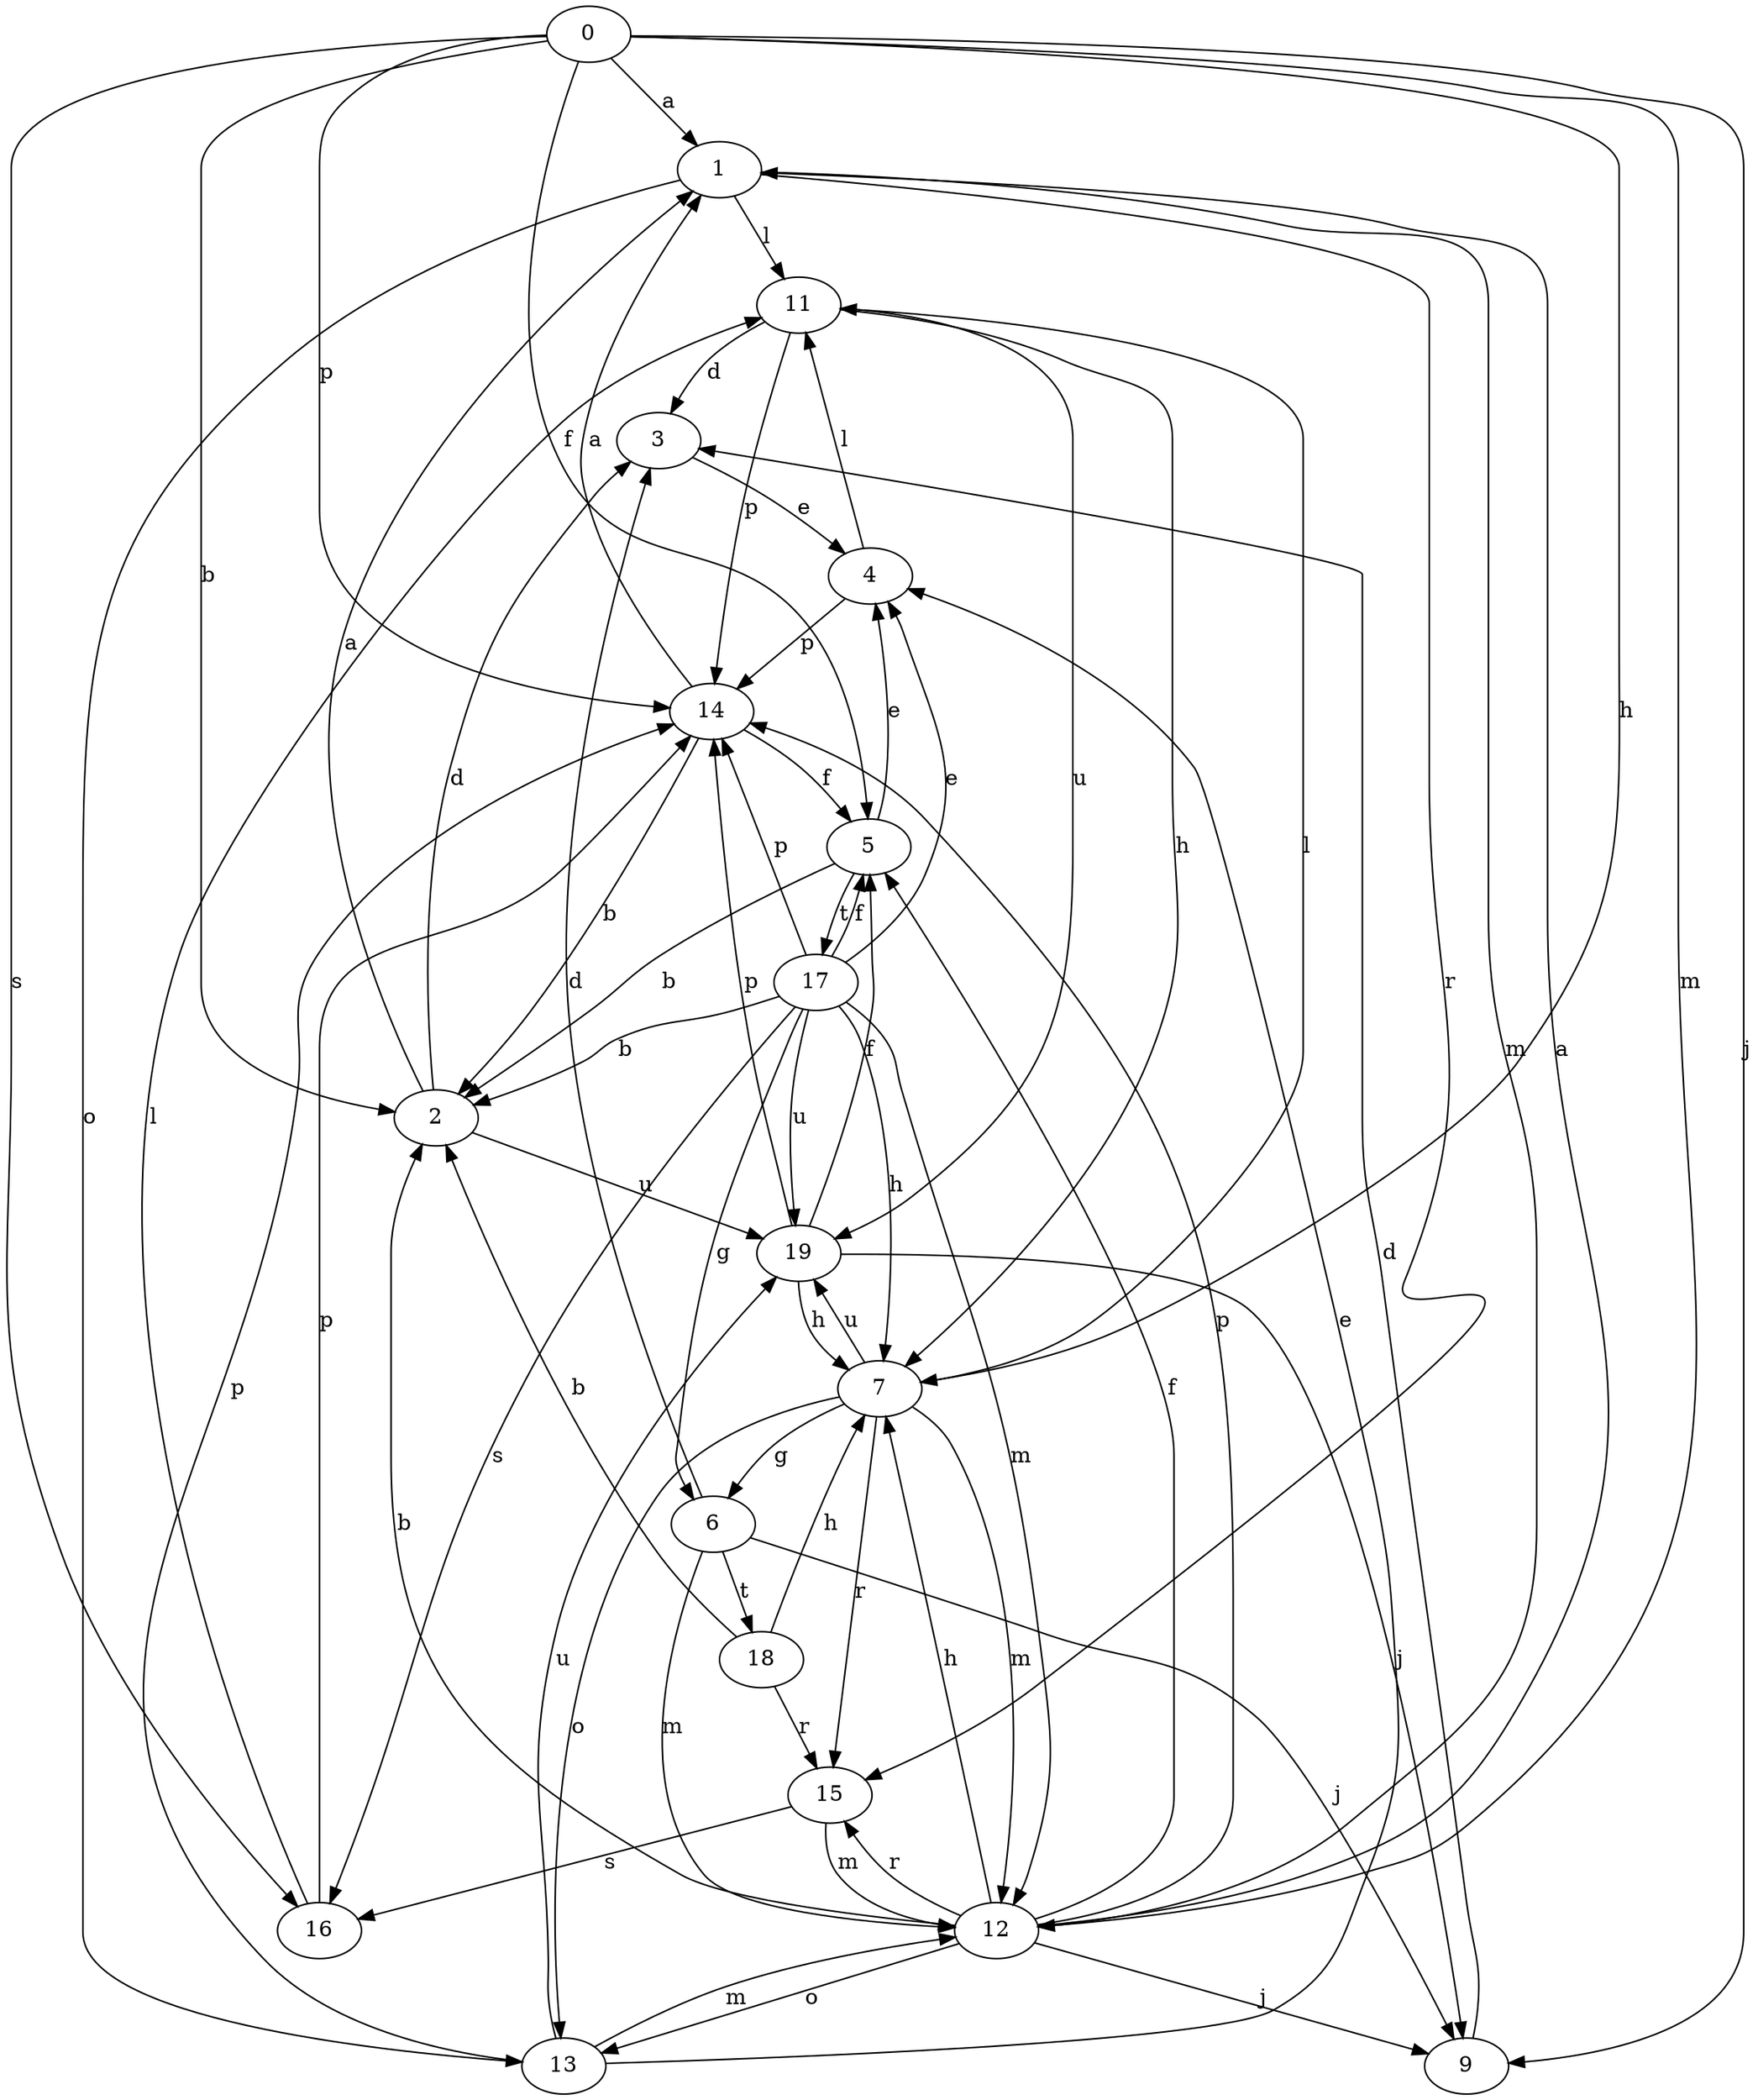 strict digraph  {
1;
2;
3;
4;
5;
6;
7;
9;
11;
12;
13;
0;
14;
15;
16;
17;
18;
19;
1 -> 11  [label=l];
1 -> 12  [label=m];
1 -> 13  [label=o];
1 -> 15  [label=r];
2 -> 1  [label=a];
2 -> 3  [label=d];
2 -> 19  [label=u];
3 -> 4  [label=e];
4 -> 11  [label=l];
4 -> 14  [label=p];
5 -> 2  [label=b];
5 -> 4  [label=e];
5 -> 17  [label=t];
6 -> 3  [label=d];
6 -> 9  [label=j];
6 -> 12  [label=m];
6 -> 18  [label=t];
7 -> 6  [label=g];
7 -> 11  [label=l];
7 -> 12  [label=m];
7 -> 13  [label=o];
7 -> 15  [label=r];
7 -> 19  [label=u];
9 -> 3  [label=d];
11 -> 3  [label=d];
11 -> 7  [label=h];
11 -> 14  [label=p];
11 -> 19  [label=u];
12 -> 1  [label=a];
12 -> 2  [label=b];
12 -> 5  [label=f];
12 -> 7  [label=h];
12 -> 9  [label=j];
12 -> 13  [label=o];
12 -> 14  [label=p];
12 -> 15  [label=r];
13 -> 4  [label=e];
13 -> 12  [label=m];
13 -> 14  [label=p];
13 -> 19  [label=u];
0 -> 1  [label=a];
0 -> 2  [label=b];
0 -> 5  [label=f];
0 -> 7  [label=h];
0 -> 9  [label=j];
0 -> 12  [label=m];
0 -> 14  [label=p];
0 -> 16  [label=s];
14 -> 1  [label=a];
14 -> 2  [label=b];
14 -> 5  [label=f];
15 -> 12  [label=m];
15 -> 16  [label=s];
16 -> 11  [label=l];
16 -> 14  [label=p];
17 -> 2  [label=b];
17 -> 4  [label=e];
17 -> 5  [label=f];
17 -> 6  [label=g];
17 -> 7  [label=h];
17 -> 12  [label=m];
17 -> 14  [label=p];
17 -> 16  [label=s];
17 -> 19  [label=u];
18 -> 2  [label=b];
18 -> 7  [label=h];
18 -> 15  [label=r];
19 -> 5  [label=f];
19 -> 7  [label=h];
19 -> 9  [label=j];
19 -> 14  [label=p];
}
